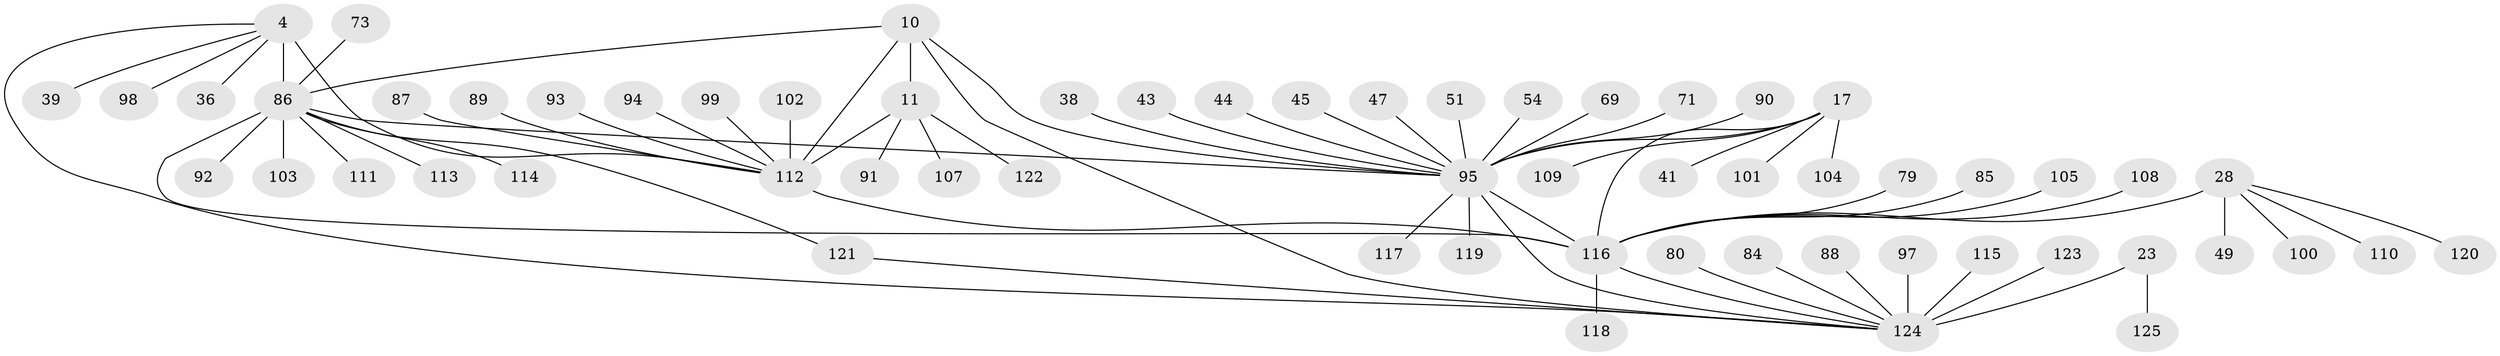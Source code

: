 // original degree distribution, {9: 0.04, 8: 0.048, 7: 0.064, 10: 0.016, 12: 0.016, 6: 0.016, 13: 0.008, 14: 0.008, 11: 0.016, 5: 0.008, 1: 0.584, 2: 0.16, 3: 0.016}
// Generated by graph-tools (version 1.1) at 2025/54/03/09/25 04:54:59]
// undirected, 62 vertices, 71 edges
graph export_dot {
graph [start="1"]
  node [color=gray90,style=filled];
  4 [super="+3"];
  10 [super="+9"];
  11 [super="+8"];
  17 [super="+15"];
  23 [super="+20"];
  28 [super="+25"];
  36;
  38;
  39;
  41;
  43;
  44;
  45;
  47;
  49;
  51;
  54;
  69;
  71;
  73;
  79 [super="+64"];
  80;
  84;
  85 [super="+56"];
  86 [super="+6+35+59+40+46+48+58"];
  87;
  88;
  89;
  90;
  91;
  92 [super="+62"];
  93;
  94;
  95 [super="+32+81+16"];
  97;
  98;
  99;
  100;
  101 [super="+60"];
  102;
  103;
  104;
  105;
  107;
  108;
  109 [super="+82"];
  110 [super="+65"];
  111;
  112 [super="+78+67+37+50+57+70"];
  113;
  114;
  115;
  116 [super="+66+55+74+76+77"];
  117;
  118;
  119;
  120;
  121 [super="+106"];
  122;
  123;
  124 [super="+42+96+22+34"];
  125;
  4 -- 36;
  4 -- 98;
  4 -- 39;
  4 -- 112;
  4 -- 86 [weight=8];
  4 -- 124;
  10 -- 11 [weight=4];
  10 -- 95 [weight=3];
  10 -- 112 [weight=4];
  10 -- 124;
  10 -- 86;
  11 -- 107;
  11 -- 122;
  11 -- 91;
  11 -- 112 [weight=4];
  17 -- 104;
  17 -- 41;
  17 -- 101;
  17 -- 109;
  17 -- 95 [weight=8];
  17 -- 116;
  23 -- 125;
  23 -- 124 [weight=8];
  28 -- 49;
  28 -- 100;
  28 -- 120;
  28 -- 110;
  28 -- 116 [weight=8];
  38 -- 95;
  43 -- 95;
  44 -- 95;
  45 -- 95;
  47 -- 95;
  51 -- 95;
  54 -- 95;
  69 -- 95;
  71 -- 95;
  73 -- 86;
  79 -- 116;
  80 -- 124;
  84 -- 124;
  85 -- 116;
  86 -- 95 [weight=2];
  86 -- 92;
  86 -- 103;
  86 -- 111;
  86 -- 113;
  86 -- 114;
  86 -- 121;
  86 -- 116;
  87 -- 112;
  88 -- 124;
  89 -- 112;
  90 -- 95;
  93 -- 112;
  94 -- 112;
  95 -- 116;
  95 -- 117;
  95 -- 119;
  95 -- 124 [weight=3];
  97 -- 124;
  99 -- 112;
  102 -- 112;
  105 -- 116;
  108 -- 116;
  112 -- 116 [weight=2];
  115 -- 124;
  116 -- 124;
  116 -- 118;
  121 -- 124;
  123 -- 124;
}
